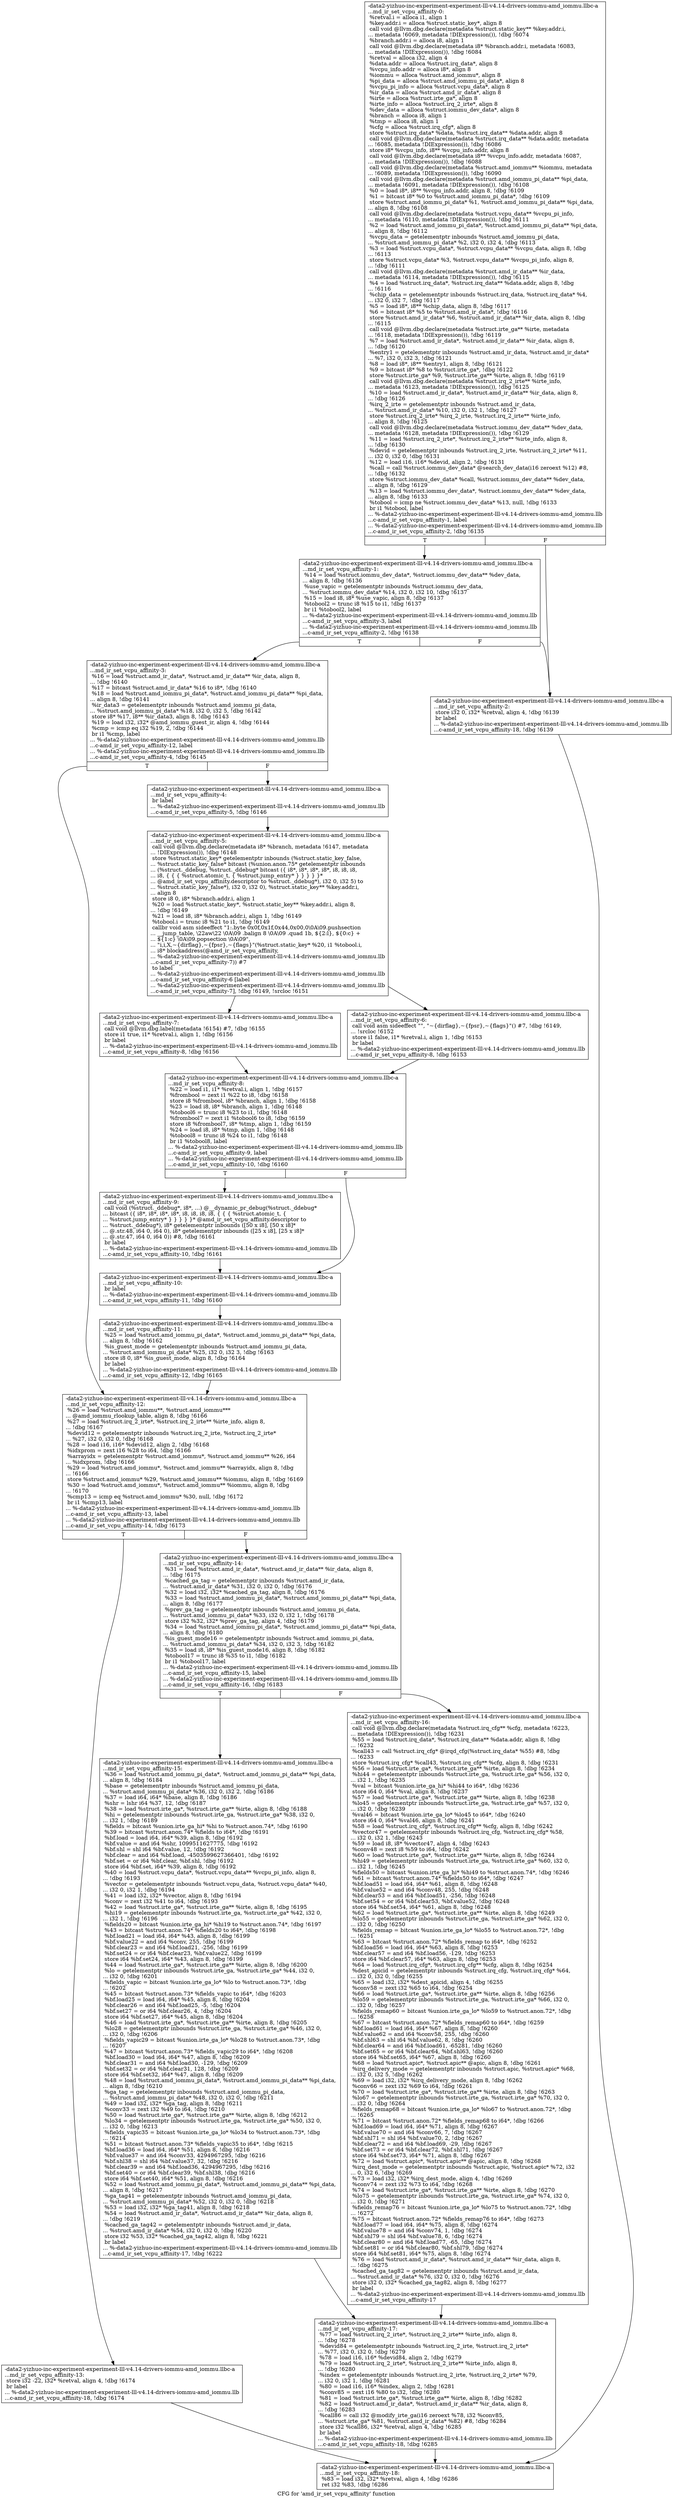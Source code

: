 digraph "CFG for 'amd_ir_set_vcpu_affinity' function" {
	label="CFG for 'amd_ir_set_vcpu_affinity' function";

	Node0x561b94a15e20 [shape=record,label="{-data2-yizhuo-inc-experiment-experiment-lll-v4.14-drivers-iommu-amd_iommu.llbc-a\l...md_ir_set_vcpu_affinity-0:\l  %retval.i = alloca i1, align 1\l  %key.addr.i = alloca %struct.static_key*, align 8\l  call void @llvm.dbg.declare(metadata %struct.static_key** %key.addr.i,\l... metadata !6069, metadata !DIExpression()), !dbg !6074\l  %branch.addr.i = alloca i8, align 1\l  call void @llvm.dbg.declare(metadata i8* %branch.addr.i, metadata !6083,\l... metadata !DIExpression()), !dbg !6084\l  %retval = alloca i32, align 4\l  %data.addr = alloca %struct.irq_data*, align 8\l  %vcpu_info.addr = alloca i8*, align 8\l  %iommu = alloca %struct.amd_iommu*, align 8\l  %pi_data = alloca %struct.amd_iommu_pi_data*, align 8\l  %vcpu_pi_info = alloca %struct.vcpu_data*, align 8\l  %ir_data = alloca %struct.amd_ir_data*, align 8\l  %irte = alloca %struct.irte_ga*, align 8\l  %irte_info = alloca %struct.irq_2_irte*, align 8\l  %dev_data = alloca %struct.iommu_dev_data*, align 8\l  %branch = alloca i8, align 1\l  %tmp = alloca i8, align 1\l  %cfg = alloca %struct.irq_cfg*, align 8\l  store %struct.irq_data* %data, %struct.irq_data** %data.addr, align 8\l  call void @llvm.dbg.declare(metadata %struct.irq_data** %data.addr, metadata\l... !6085, metadata !DIExpression()), !dbg !6086\l  store i8* %vcpu_info, i8** %vcpu_info.addr, align 8\l  call void @llvm.dbg.declare(metadata i8** %vcpu_info.addr, metadata !6087,\l... metadata !DIExpression()), !dbg !6088\l  call void @llvm.dbg.declare(metadata %struct.amd_iommu** %iommu, metadata\l... !6089, metadata !DIExpression()), !dbg !6090\l  call void @llvm.dbg.declare(metadata %struct.amd_iommu_pi_data** %pi_data,\l... metadata !6091, metadata !DIExpression()), !dbg !6108\l  %0 = load i8*, i8** %vcpu_info.addr, align 8, !dbg !6109\l  %1 = bitcast i8* %0 to %struct.amd_iommu_pi_data*, !dbg !6109\l  store %struct.amd_iommu_pi_data* %1, %struct.amd_iommu_pi_data** %pi_data,\l... align 8, !dbg !6108\l  call void @llvm.dbg.declare(metadata %struct.vcpu_data** %vcpu_pi_info,\l... metadata !6110, metadata !DIExpression()), !dbg !6111\l  %2 = load %struct.amd_iommu_pi_data*, %struct.amd_iommu_pi_data** %pi_data,\l... align 8, !dbg !6112\l  %vcpu_data = getelementptr inbounds %struct.amd_iommu_pi_data,\l... %struct.amd_iommu_pi_data* %2, i32 0, i32 4, !dbg !6113\l  %3 = load %struct.vcpu_data*, %struct.vcpu_data** %vcpu_data, align 8, !dbg\l... !6113\l  store %struct.vcpu_data* %3, %struct.vcpu_data** %vcpu_pi_info, align 8,\l... !dbg !6111\l  call void @llvm.dbg.declare(metadata %struct.amd_ir_data** %ir_data,\l... metadata !6114, metadata !DIExpression()), !dbg !6115\l  %4 = load %struct.irq_data*, %struct.irq_data** %data.addr, align 8, !dbg\l... !6116\l  %chip_data = getelementptr inbounds %struct.irq_data, %struct.irq_data* %4,\l... i32 0, i32 7, !dbg !6117\l  %5 = load i8*, i8** %chip_data, align 8, !dbg !6117\l  %6 = bitcast i8* %5 to %struct.amd_ir_data*, !dbg !6116\l  store %struct.amd_ir_data* %6, %struct.amd_ir_data** %ir_data, align 8, !dbg\l... !6115\l  call void @llvm.dbg.declare(metadata %struct.irte_ga** %irte, metadata\l... !6118, metadata !DIExpression()), !dbg !6119\l  %7 = load %struct.amd_ir_data*, %struct.amd_ir_data** %ir_data, align 8,\l... !dbg !6120\l  %entry1 = getelementptr inbounds %struct.amd_ir_data, %struct.amd_ir_data*\l... %7, i32 0, i32 3, !dbg !6121\l  %8 = load i8*, i8** %entry1, align 8, !dbg !6121\l  %9 = bitcast i8* %8 to %struct.irte_ga*, !dbg !6122\l  store %struct.irte_ga* %9, %struct.irte_ga** %irte, align 8, !dbg !6119\l  call void @llvm.dbg.declare(metadata %struct.irq_2_irte** %irte_info,\l... metadata !6123, metadata !DIExpression()), !dbg !6125\l  %10 = load %struct.amd_ir_data*, %struct.amd_ir_data** %ir_data, align 8,\l... !dbg !6126\l  %irq_2_irte = getelementptr inbounds %struct.amd_ir_data,\l... %struct.amd_ir_data* %10, i32 0, i32 1, !dbg !6127\l  store %struct.irq_2_irte* %irq_2_irte, %struct.irq_2_irte** %irte_info,\l... align 8, !dbg !6125\l  call void @llvm.dbg.declare(metadata %struct.iommu_dev_data** %dev_data,\l... metadata !6128, metadata !DIExpression()), !dbg !6129\l  %11 = load %struct.irq_2_irte*, %struct.irq_2_irte** %irte_info, align 8,\l... !dbg !6130\l  %devid = getelementptr inbounds %struct.irq_2_irte, %struct.irq_2_irte* %11,\l... i32 0, i32 0, !dbg !6131\l  %12 = load i16, i16* %devid, align 2, !dbg !6131\l  %call = call %struct.iommu_dev_data* @search_dev_data(i16 zeroext %12) #8,\l... !dbg !6132\l  store %struct.iommu_dev_data* %call, %struct.iommu_dev_data** %dev_data,\l... align 8, !dbg !6129\l  %13 = load %struct.iommu_dev_data*, %struct.iommu_dev_data** %dev_data,\l... align 8, !dbg !6133\l  %tobool = icmp ne %struct.iommu_dev_data* %13, null, !dbg !6133\l  br i1 %tobool, label\l... %-data2-yizhuo-inc-experiment-experiment-lll-v4.14-drivers-iommu-amd_iommu.llb\l...c-amd_ir_set_vcpu_affinity-1, label\l... %-data2-yizhuo-inc-experiment-experiment-lll-v4.14-drivers-iommu-amd_iommu.llb\l...c-amd_ir_set_vcpu_affinity-2, !dbg !6135\l|{<s0>T|<s1>F}}"];
	Node0x561b94a15e20:s0 -> Node0x561b94a17150;
	Node0x561b94a15e20:s1 -> Node0x561b94a171a0;
	Node0x561b94a17150 [shape=record,label="{-data2-yizhuo-inc-experiment-experiment-lll-v4.14-drivers-iommu-amd_iommu.llbc-a\l...md_ir_set_vcpu_affinity-1: \l  %14 = load %struct.iommu_dev_data*, %struct.iommu_dev_data** %dev_data,\l... align 8, !dbg !6136\l  %use_vapic = getelementptr inbounds %struct.iommu_dev_data,\l... %struct.iommu_dev_data* %14, i32 0, i32 10, !dbg !6137\l  %15 = load i8, i8* %use_vapic, align 8, !dbg !6137\l  %tobool2 = trunc i8 %15 to i1, !dbg !6137\l  br i1 %tobool2, label\l... %-data2-yizhuo-inc-experiment-experiment-lll-v4.14-drivers-iommu-amd_iommu.llb\l...c-amd_ir_set_vcpu_affinity-3, label\l... %-data2-yizhuo-inc-experiment-experiment-lll-v4.14-drivers-iommu-amd_iommu.llb\l...c-amd_ir_set_vcpu_affinity-2, !dbg !6138\l|{<s0>T|<s1>F}}"];
	Node0x561b94a17150:s0 -> Node0x561b94a171f0;
	Node0x561b94a17150:s1 -> Node0x561b94a171a0;
	Node0x561b94a171a0 [shape=record,label="{-data2-yizhuo-inc-experiment-experiment-lll-v4.14-drivers-iommu-amd_iommu.llbc-a\l...md_ir_set_vcpu_affinity-2: \l  store i32 0, i32* %retval, align 4, !dbg !6139\l  br label\l... %-data2-yizhuo-inc-experiment-experiment-lll-v4.14-drivers-iommu-amd_iommu.llb\l...c-amd_ir_set_vcpu_affinity-18, !dbg !6139\l}"];
	Node0x561b94a171a0 -> Node0x561b94a176a0;
	Node0x561b94a171f0 [shape=record,label="{-data2-yizhuo-inc-experiment-experiment-lll-v4.14-drivers-iommu-amd_iommu.llbc-a\l...md_ir_set_vcpu_affinity-3: \l  %16 = load %struct.amd_ir_data*, %struct.amd_ir_data** %ir_data, align 8,\l... !dbg !6140\l  %17 = bitcast %struct.amd_ir_data* %16 to i8*, !dbg !6140\l  %18 = load %struct.amd_iommu_pi_data*, %struct.amd_iommu_pi_data** %pi_data,\l... align 8, !dbg !6141\l  %ir_data3 = getelementptr inbounds %struct.amd_iommu_pi_data,\l... %struct.amd_iommu_pi_data* %18, i32 0, i32 5, !dbg !6142\l  store i8* %17, i8** %ir_data3, align 8, !dbg !6143\l  %19 = load i32, i32* @amd_iommu_guest_ir, align 4, !dbg !6144\l  %cmp = icmp eq i32 %19, 2, !dbg !6144\l  br i1 %cmp, label\l... %-data2-yizhuo-inc-experiment-experiment-lll-v4.14-drivers-iommu-amd_iommu.llb\l...c-amd_ir_set_vcpu_affinity-12, label\l... %-data2-yizhuo-inc-experiment-experiment-lll-v4.14-drivers-iommu-amd_iommu.llb\l...c-amd_ir_set_vcpu_affinity-4, !dbg !6145\l|{<s0>T|<s1>F}}"];
	Node0x561b94a171f0:s0 -> Node0x561b94a174c0;
	Node0x561b94a171f0:s1 -> Node0x561b94a17240;
	Node0x561b94a17240 [shape=record,label="{-data2-yizhuo-inc-experiment-experiment-lll-v4.14-drivers-iommu-amd_iommu.llbc-a\l...md_ir_set_vcpu_affinity-4: \l  br label\l... %-data2-yizhuo-inc-experiment-experiment-lll-v4.14-drivers-iommu-amd_iommu.llb\l...c-amd_ir_set_vcpu_affinity-5, !dbg !6146\l}"];
	Node0x561b94a17240 -> Node0x561b94a17290;
	Node0x561b94a17290 [shape=record,label="{-data2-yizhuo-inc-experiment-experiment-lll-v4.14-drivers-iommu-amd_iommu.llbc-a\l...md_ir_set_vcpu_affinity-5: \l  call void @llvm.dbg.declare(metadata i8* %branch, metadata !6147, metadata\l... !DIExpression()), !dbg !6148\l  store %struct.static_key* getelementptr inbounds (%struct.static_key_false,\l... %struct.static_key_false* bitcast (%union.anon.75* getelementptr inbounds\l... (%struct._ddebug, %struct._ddebug* bitcast (\{ i8*, i8*, i8*, i8*, i8, i8, i8,\l... i8, \{ \{ \{ %struct.atomic_t, \{ %struct.jump_entry* \} \} \} \} \}*\l... @amd_ir_set_vcpu_affinity.descriptor to %struct._ddebug*), i32 0, i32 5) to\l... %struct.static_key_false*), i32 0, i32 0), %struct.static_key** %key.addr.i,\l... align 8\l  store i8 0, i8* %branch.addr.i, align 1\l  %20 = load %struct.static_key*, %struct.static_key** %key.addr.i, align 8,\l... !dbg !6149\l  %21 = load i8, i8* %branch.addr.i, align 1, !dbg !6149\l  %tobool.i = trunc i8 %21 to i1, !dbg !6149\l  callbr void asm sideeffect \"1:.byte 0x0f,0x1f,0x44,0x00,0\\0A\\09.pushsection\l... __jump_table,  \\22aw\\22 \\0A\\09 .balign 8 \\0A\\09 .quad 1b, $\{2:l\}, $\{0:c\} +\l... $\{1:c\} \\0A\\09.popsection \\0A\\09\",\l... \"i,i,X,~\{dirflag\},~\{fpsr\},~\{flags\}\"(%struct.static_key* %20, i1 %tobool.i,\l... i8* blockaddress(@amd_ir_set_vcpu_affinity,\l... %-data2-yizhuo-inc-experiment-experiment-lll-v4.14-drivers-iommu-amd_iommu.llb\l...c-amd_ir_set_vcpu_affinity-7)) #7\l          to label\l... %-data2-yizhuo-inc-experiment-experiment-lll-v4.14-drivers-iommu-amd_iommu.llb\l...c-amd_ir_set_vcpu_affinity-6 [label\l... %-data2-yizhuo-inc-experiment-experiment-lll-v4.14-drivers-iommu-amd_iommu.llb\l...c-amd_ir_set_vcpu_affinity-7], !dbg !6149, !srcloc !6151\l}"];
	Node0x561b94a17290 -> Node0x561b94a172e0;
	Node0x561b94a17290 -> Node0x561b94a17330;
	Node0x561b94a172e0 [shape=record,label="{-data2-yizhuo-inc-experiment-experiment-lll-v4.14-drivers-iommu-amd_iommu.llbc-a\l...md_ir_set_vcpu_affinity-6: \l  call void asm sideeffect \"\", \"~\{dirflag\},~\{fpsr\},~\{flags\}\"() #7, !dbg !6149,\l... !srcloc !6152\l  store i1 false, i1* %retval.i, align 1, !dbg !6153\l  br label\l... %-data2-yizhuo-inc-experiment-experiment-lll-v4.14-drivers-iommu-amd_iommu.llb\l...c-amd_ir_set_vcpu_affinity-8, !dbg !6153\l}"];
	Node0x561b94a172e0 -> Node0x561b94a17380;
	Node0x561b94a17330 [shape=record,label="{-data2-yizhuo-inc-experiment-experiment-lll-v4.14-drivers-iommu-amd_iommu.llbc-a\l...md_ir_set_vcpu_affinity-7: \l  call void @llvm.dbg.label(metadata !6154) #7, !dbg !6155\l  store i1 true, i1* %retval.i, align 1, !dbg !6156\l  br label\l... %-data2-yizhuo-inc-experiment-experiment-lll-v4.14-drivers-iommu-amd_iommu.llb\l...c-amd_ir_set_vcpu_affinity-8, !dbg !6156\l}"];
	Node0x561b94a17330 -> Node0x561b94a17380;
	Node0x561b94a17380 [shape=record,label="{-data2-yizhuo-inc-experiment-experiment-lll-v4.14-drivers-iommu-amd_iommu.llbc-a\l...md_ir_set_vcpu_affinity-8: \l  %22 = load i1, i1* %retval.i, align 1, !dbg !6157\l  %frombool = zext i1 %22 to i8, !dbg !6158\l  store i8 %frombool, i8* %branch, align 1, !dbg !6158\l  %23 = load i8, i8* %branch, align 1, !dbg !6148\l  %tobool6 = trunc i8 %23 to i1, !dbg !6148\l  %frombool7 = zext i1 %tobool6 to i8, !dbg !6159\l  store i8 %frombool7, i8* %tmp, align 1, !dbg !6159\l  %24 = load i8, i8* %tmp, align 1, !dbg !6148\l  %tobool8 = trunc i8 %24 to i1, !dbg !6148\l  br i1 %tobool8, label\l... %-data2-yizhuo-inc-experiment-experiment-lll-v4.14-drivers-iommu-amd_iommu.llb\l...c-amd_ir_set_vcpu_affinity-9, label\l... %-data2-yizhuo-inc-experiment-experiment-lll-v4.14-drivers-iommu-amd_iommu.llb\l...c-amd_ir_set_vcpu_affinity-10, !dbg !6160\l|{<s0>T|<s1>F}}"];
	Node0x561b94a17380:s0 -> Node0x561b94a173d0;
	Node0x561b94a17380:s1 -> Node0x561b94a17420;
	Node0x561b94a173d0 [shape=record,label="{-data2-yizhuo-inc-experiment-experiment-lll-v4.14-drivers-iommu-amd_iommu.llbc-a\l...md_ir_set_vcpu_affinity-9: \l  call void (%struct._ddebug*, i8*, ...) @__dynamic_pr_debug(%struct._ddebug*\l... bitcast (\{ i8*, i8*, i8*, i8*, i8, i8, i8, i8, \{ \{ \{ %struct.atomic_t, \{\l... %struct.jump_entry* \} \} \} \} \}* @amd_ir_set_vcpu_affinity.descriptor to\l... %struct._ddebug*), i8* getelementptr inbounds ([50 x i8], [50 x i8]*\l... @.str.48, i64 0, i64 0), i8* getelementptr inbounds ([25 x i8], [25 x i8]*\l... @.str.47, i64 0, i64 0)) #8, !dbg !6161\l  br label\l... %-data2-yizhuo-inc-experiment-experiment-lll-v4.14-drivers-iommu-amd_iommu.llb\l...c-amd_ir_set_vcpu_affinity-10, !dbg !6161\l}"];
	Node0x561b94a173d0 -> Node0x561b94a17420;
	Node0x561b94a17420 [shape=record,label="{-data2-yizhuo-inc-experiment-experiment-lll-v4.14-drivers-iommu-amd_iommu.llbc-a\l...md_ir_set_vcpu_affinity-10: \l  br label\l... %-data2-yizhuo-inc-experiment-experiment-lll-v4.14-drivers-iommu-amd_iommu.llb\l...c-amd_ir_set_vcpu_affinity-11, !dbg !6160\l}"];
	Node0x561b94a17420 -> Node0x561b94a17470;
	Node0x561b94a17470 [shape=record,label="{-data2-yizhuo-inc-experiment-experiment-lll-v4.14-drivers-iommu-amd_iommu.llbc-a\l...md_ir_set_vcpu_affinity-11: \l  %25 = load %struct.amd_iommu_pi_data*, %struct.amd_iommu_pi_data** %pi_data,\l... align 8, !dbg !6162\l  %is_guest_mode = getelementptr inbounds %struct.amd_iommu_pi_data,\l... %struct.amd_iommu_pi_data* %25, i32 0, i32 3, !dbg !6163\l  store i8 0, i8* %is_guest_mode, align 8, !dbg !6164\l  br label\l... %-data2-yizhuo-inc-experiment-experiment-lll-v4.14-drivers-iommu-amd_iommu.llb\l...c-amd_ir_set_vcpu_affinity-12, !dbg !6165\l}"];
	Node0x561b94a17470 -> Node0x561b94a174c0;
	Node0x561b94a174c0 [shape=record,label="{-data2-yizhuo-inc-experiment-experiment-lll-v4.14-drivers-iommu-amd_iommu.llbc-a\l...md_ir_set_vcpu_affinity-12: \l  %26 = load %struct.amd_iommu**, %struct.amd_iommu***\l... @amd_iommu_rlookup_table, align 8, !dbg !6166\l  %27 = load %struct.irq_2_irte*, %struct.irq_2_irte** %irte_info, align 8,\l... !dbg !6167\l  %devid12 = getelementptr inbounds %struct.irq_2_irte, %struct.irq_2_irte*\l... %27, i32 0, i32 0, !dbg !6168\l  %28 = load i16, i16* %devid12, align 2, !dbg !6168\l  %idxprom = zext i16 %28 to i64, !dbg !6166\l  %arrayidx = getelementptr %struct.amd_iommu*, %struct.amd_iommu** %26, i64\l... %idxprom, !dbg !6166\l  %29 = load %struct.amd_iommu*, %struct.amd_iommu** %arrayidx, align 8, !dbg\l... !6166\l  store %struct.amd_iommu* %29, %struct.amd_iommu** %iommu, align 8, !dbg !6169\l  %30 = load %struct.amd_iommu*, %struct.amd_iommu** %iommu, align 8, !dbg\l... !6170\l  %cmp13 = icmp eq %struct.amd_iommu* %30, null, !dbg !6172\l  br i1 %cmp13, label\l... %-data2-yizhuo-inc-experiment-experiment-lll-v4.14-drivers-iommu-amd_iommu.llb\l...c-amd_ir_set_vcpu_affinity-13, label\l... %-data2-yizhuo-inc-experiment-experiment-lll-v4.14-drivers-iommu-amd_iommu.llb\l...c-amd_ir_set_vcpu_affinity-14, !dbg !6173\l|{<s0>T|<s1>F}}"];
	Node0x561b94a174c0:s0 -> Node0x561b94a17510;
	Node0x561b94a174c0:s1 -> Node0x561b94a17560;
	Node0x561b94a17510 [shape=record,label="{-data2-yizhuo-inc-experiment-experiment-lll-v4.14-drivers-iommu-amd_iommu.llbc-a\l...md_ir_set_vcpu_affinity-13: \l  store i32 -22, i32* %retval, align 4, !dbg !6174\l  br label\l... %-data2-yizhuo-inc-experiment-experiment-lll-v4.14-drivers-iommu-amd_iommu.llb\l...c-amd_ir_set_vcpu_affinity-18, !dbg !6174\l}"];
	Node0x561b94a17510 -> Node0x561b94a176a0;
	Node0x561b94a17560 [shape=record,label="{-data2-yizhuo-inc-experiment-experiment-lll-v4.14-drivers-iommu-amd_iommu.llbc-a\l...md_ir_set_vcpu_affinity-14: \l  %31 = load %struct.amd_ir_data*, %struct.amd_ir_data** %ir_data, align 8,\l... !dbg !6175\l  %cached_ga_tag = getelementptr inbounds %struct.amd_ir_data,\l... %struct.amd_ir_data* %31, i32 0, i32 0, !dbg !6176\l  %32 = load i32, i32* %cached_ga_tag, align 8, !dbg !6176\l  %33 = load %struct.amd_iommu_pi_data*, %struct.amd_iommu_pi_data** %pi_data,\l... align 8, !dbg !6177\l  %prev_ga_tag = getelementptr inbounds %struct.amd_iommu_pi_data,\l... %struct.amd_iommu_pi_data* %33, i32 0, i32 1, !dbg !6178\l  store i32 %32, i32* %prev_ga_tag, align 4, !dbg !6179\l  %34 = load %struct.amd_iommu_pi_data*, %struct.amd_iommu_pi_data** %pi_data,\l... align 8, !dbg !6180\l  %is_guest_mode16 = getelementptr inbounds %struct.amd_iommu_pi_data,\l... %struct.amd_iommu_pi_data* %34, i32 0, i32 3, !dbg !6182\l  %35 = load i8, i8* %is_guest_mode16, align 8, !dbg !6182\l  %tobool17 = trunc i8 %35 to i1, !dbg !6182\l  br i1 %tobool17, label\l... %-data2-yizhuo-inc-experiment-experiment-lll-v4.14-drivers-iommu-amd_iommu.llb\l...c-amd_ir_set_vcpu_affinity-15, label\l... %-data2-yizhuo-inc-experiment-experiment-lll-v4.14-drivers-iommu-amd_iommu.llb\l...c-amd_ir_set_vcpu_affinity-16, !dbg !6183\l|{<s0>T|<s1>F}}"];
	Node0x561b94a17560:s0 -> Node0x561b94a175b0;
	Node0x561b94a17560:s1 -> Node0x561b94a17600;
	Node0x561b94a175b0 [shape=record,label="{-data2-yizhuo-inc-experiment-experiment-lll-v4.14-drivers-iommu-amd_iommu.llbc-a\l...md_ir_set_vcpu_affinity-15: \l  %36 = load %struct.amd_iommu_pi_data*, %struct.amd_iommu_pi_data** %pi_data,\l... align 8, !dbg !6184\l  %base = getelementptr inbounds %struct.amd_iommu_pi_data,\l... %struct.amd_iommu_pi_data* %36, i32 0, i32 2, !dbg !6186\l  %37 = load i64, i64* %base, align 8, !dbg !6186\l  %shr = lshr i64 %37, 12, !dbg !6187\l  %38 = load %struct.irte_ga*, %struct.irte_ga** %irte, align 8, !dbg !6188\l  %hi = getelementptr inbounds %struct.irte_ga, %struct.irte_ga* %38, i32 0,\l... i32 1, !dbg !6189\l  %fields = bitcast %union.irte_ga_hi* %hi to %struct.anon.74*, !dbg !6190\l  %39 = bitcast %struct.anon.74* %fields to i64*, !dbg !6191\l  %bf.load = load i64, i64* %39, align 8, !dbg !6192\l  %bf.value = and i64 %shr, 1099511627775, !dbg !6192\l  %bf.shl = shl i64 %bf.value, 12, !dbg !6192\l  %bf.clear = and i64 %bf.load, -4503599627366401, !dbg !6192\l  %bf.set = or i64 %bf.clear, %bf.shl, !dbg !6192\l  store i64 %bf.set, i64* %39, align 8, !dbg !6192\l  %40 = load %struct.vcpu_data*, %struct.vcpu_data** %vcpu_pi_info, align 8,\l... !dbg !6193\l  %vector = getelementptr inbounds %struct.vcpu_data, %struct.vcpu_data* %40,\l... i32 0, i32 1, !dbg !6194\l  %41 = load i32, i32* %vector, align 8, !dbg !6194\l  %conv = zext i32 %41 to i64, !dbg !6193\l  %42 = load %struct.irte_ga*, %struct.irte_ga** %irte, align 8, !dbg !6195\l  %hi19 = getelementptr inbounds %struct.irte_ga, %struct.irte_ga* %42, i32 0,\l... i32 1, !dbg !6196\l  %fields20 = bitcast %union.irte_ga_hi* %hi19 to %struct.anon.74*, !dbg !6197\l  %43 = bitcast %struct.anon.74* %fields20 to i64*, !dbg !6198\l  %bf.load21 = load i64, i64* %43, align 8, !dbg !6199\l  %bf.value22 = and i64 %conv, 255, !dbg !6199\l  %bf.clear23 = and i64 %bf.load21, -256, !dbg !6199\l  %bf.set24 = or i64 %bf.clear23, %bf.value22, !dbg !6199\l  store i64 %bf.set24, i64* %43, align 8, !dbg !6199\l  %44 = load %struct.irte_ga*, %struct.irte_ga** %irte, align 8, !dbg !6200\l  %lo = getelementptr inbounds %struct.irte_ga, %struct.irte_ga* %44, i32 0,\l... i32 0, !dbg !6201\l  %fields_vapic = bitcast %union.irte_ga_lo* %lo to %struct.anon.73*, !dbg\l... !6202\l  %45 = bitcast %struct.anon.73* %fields_vapic to i64*, !dbg !6203\l  %bf.load25 = load i64, i64* %45, align 8, !dbg !6204\l  %bf.clear26 = and i64 %bf.load25, -5, !dbg !6204\l  %bf.set27 = or i64 %bf.clear26, 4, !dbg !6204\l  store i64 %bf.set27, i64* %45, align 8, !dbg !6204\l  %46 = load %struct.irte_ga*, %struct.irte_ga** %irte, align 8, !dbg !6205\l  %lo28 = getelementptr inbounds %struct.irte_ga, %struct.irte_ga* %46, i32 0,\l... i32 0, !dbg !6206\l  %fields_vapic29 = bitcast %union.irte_ga_lo* %lo28 to %struct.anon.73*, !dbg\l... !6207\l  %47 = bitcast %struct.anon.73* %fields_vapic29 to i64*, !dbg !6208\l  %bf.load30 = load i64, i64* %47, align 8, !dbg !6209\l  %bf.clear31 = and i64 %bf.load30, -129, !dbg !6209\l  %bf.set32 = or i64 %bf.clear31, 128, !dbg !6209\l  store i64 %bf.set32, i64* %47, align 8, !dbg !6209\l  %48 = load %struct.amd_iommu_pi_data*, %struct.amd_iommu_pi_data** %pi_data,\l... align 8, !dbg !6210\l  %ga_tag = getelementptr inbounds %struct.amd_iommu_pi_data,\l... %struct.amd_iommu_pi_data* %48, i32 0, i32 0, !dbg !6211\l  %49 = load i32, i32* %ga_tag, align 8, !dbg !6211\l  %conv33 = zext i32 %49 to i64, !dbg !6210\l  %50 = load %struct.irte_ga*, %struct.irte_ga** %irte, align 8, !dbg !6212\l  %lo34 = getelementptr inbounds %struct.irte_ga, %struct.irte_ga* %50, i32 0,\l... i32 0, !dbg !6213\l  %fields_vapic35 = bitcast %union.irte_ga_lo* %lo34 to %struct.anon.73*, !dbg\l... !6214\l  %51 = bitcast %struct.anon.73* %fields_vapic35 to i64*, !dbg !6215\l  %bf.load36 = load i64, i64* %51, align 8, !dbg !6216\l  %bf.value37 = and i64 %conv33, 4294967295, !dbg !6216\l  %bf.shl38 = shl i64 %bf.value37, 32, !dbg !6216\l  %bf.clear39 = and i64 %bf.load36, 4294967295, !dbg !6216\l  %bf.set40 = or i64 %bf.clear39, %bf.shl38, !dbg !6216\l  store i64 %bf.set40, i64* %51, align 8, !dbg !6216\l  %52 = load %struct.amd_iommu_pi_data*, %struct.amd_iommu_pi_data** %pi_data,\l... align 8, !dbg !6217\l  %ga_tag41 = getelementptr inbounds %struct.amd_iommu_pi_data,\l... %struct.amd_iommu_pi_data* %52, i32 0, i32 0, !dbg !6218\l  %53 = load i32, i32* %ga_tag41, align 8, !dbg !6218\l  %54 = load %struct.amd_ir_data*, %struct.amd_ir_data** %ir_data, align 8,\l... !dbg !6219\l  %cached_ga_tag42 = getelementptr inbounds %struct.amd_ir_data,\l... %struct.amd_ir_data* %54, i32 0, i32 0, !dbg !6220\l  store i32 %53, i32* %cached_ga_tag42, align 8, !dbg !6221\l  br label\l... %-data2-yizhuo-inc-experiment-experiment-lll-v4.14-drivers-iommu-amd_iommu.llb\l...c-amd_ir_set_vcpu_affinity-17, !dbg !6222\l}"];
	Node0x561b94a175b0 -> Node0x561b94a17650;
	Node0x561b94a17600 [shape=record,label="{-data2-yizhuo-inc-experiment-experiment-lll-v4.14-drivers-iommu-amd_iommu.llbc-a\l...md_ir_set_vcpu_affinity-16: \l  call void @llvm.dbg.declare(metadata %struct.irq_cfg** %cfg, metadata !6223,\l... metadata !DIExpression()), !dbg !6231\l  %55 = load %struct.irq_data*, %struct.irq_data** %data.addr, align 8, !dbg\l... !6232\l  %call43 = call %struct.irq_cfg* @irqd_cfg(%struct.irq_data* %55) #8, !dbg\l... !6233\l  store %struct.irq_cfg* %call43, %struct.irq_cfg** %cfg, align 8, !dbg !6231\l  %56 = load %struct.irte_ga*, %struct.irte_ga** %irte, align 8, !dbg !6234\l  %hi44 = getelementptr inbounds %struct.irte_ga, %struct.irte_ga* %56, i32 0,\l... i32 1, !dbg !6235\l  %val = bitcast %union.irte_ga_hi* %hi44 to i64*, !dbg !6236\l  store i64 0, i64* %val, align 8, !dbg !6237\l  %57 = load %struct.irte_ga*, %struct.irte_ga** %irte, align 8, !dbg !6238\l  %lo45 = getelementptr inbounds %struct.irte_ga, %struct.irte_ga* %57, i32 0,\l... i32 0, !dbg !6239\l  %val46 = bitcast %union.irte_ga_lo* %lo45 to i64*, !dbg !6240\l  store i64 0, i64* %val46, align 8, !dbg !6241\l  %58 = load %struct.irq_cfg*, %struct.irq_cfg** %cfg, align 8, !dbg !6242\l  %vector47 = getelementptr inbounds %struct.irq_cfg, %struct.irq_cfg* %58,\l... i32 0, i32 1, !dbg !6243\l  %59 = load i8, i8* %vector47, align 4, !dbg !6243\l  %conv48 = zext i8 %59 to i64, !dbg !6242\l  %60 = load %struct.irte_ga*, %struct.irte_ga** %irte, align 8, !dbg !6244\l  %hi49 = getelementptr inbounds %struct.irte_ga, %struct.irte_ga* %60, i32 0,\l... i32 1, !dbg !6245\l  %fields50 = bitcast %union.irte_ga_hi* %hi49 to %struct.anon.74*, !dbg !6246\l  %61 = bitcast %struct.anon.74* %fields50 to i64*, !dbg !6247\l  %bf.load51 = load i64, i64* %61, align 8, !dbg !6248\l  %bf.value52 = and i64 %conv48, 255, !dbg !6248\l  %bf.clear53 = and i64 %bf.load51, -256, !dbg !6248\l  %bf.set54 = or i64 %bf.clear53, %bf.value52, !dbg !6248\l  store i64 %bf.set54, i64* %61, align 8, !dbg !6248\l  %62 = load %struct.irte_ga*, %struct.irte_ga** %irte, align 8, !dbg !6249\l  %lo55 = getelementptr inbounds %struct.irte_ga, %struct.irte_ga* %62, i32 0,\l... i32 0, !dbg !6250\l  %fields_remap = bitcast %union.irte_ga_lo* %lo55 to %struct.anon.72*, !dbg\l... !6251\l  %63 = bitcast %struct.anon.72* %fields_remap to i64*, !dbg !6252\l  %bf.load56 = load i64, i64* %63, align 8, !dbg !6253\l  %bf.clear57 = and i64 %bf.load56, -129, !dbg !6253\l  store i64 %bf.clear57, i64* %63, align 8, !dbg !6253\l  %64 = load %struct.irq_cfg*, %struct.irq_cfg** %cfg, align 8, !dbg !6254\l  %dest_apicid = getelementptr inbounds %struct.irq_cfg, %struct.irq_cfg* %64,\l... i32 0, i32 0, !dbg !6255\l  %65 = load i32, i32* %dest_apicid, align 4, !dbg !6255\l  %conv58 = zext i32 %65 to i64, !dbg !6254\l  %66 = load %struct.irte_ga*, %struct.irte_ga** %irte, align 8, !dbg !6256\l  %lo59 = getelementptr inbounds %struct.irte_ga, %struct.irte_ga* %66, i32 0,\l... i32 0, !dbg !6257\l  %fields_remap60 = bitcast %union.irte_ga_lo* %lo59 to %struct.anon.72*, !dbg\l... !6258\l  %67 = bitcast %struct.anon.72* %fields_remap60 to i64*, !dbg !6259\l  %bf.load61 = load i64, i64* %67, align 8, !dbg !6260\l  %bf.value62 = and i64 %conv58, 255, !dbg !6260\l  %bf.shl63 = shl i64 %bf.value62, 8, !dbg !6260\l  %bf.clear64 = and i64 %bf.load61, -65281, !dbg !6260\l  %bf.set65 = or i64 %bf.clear64, %bf.shl63, !dbg !6260\l  store i64 %bf.set65, i64* %67, align 8, !dbg !6260\l  %68 = load %struct.apic*, %struct.apic** @apic, align 8, !dbg !6261\l  %irq_delivery_mode = getelementptr inbounds %struct.apic, %struct.apic* %68,\l... i32 0, i32 5, !dbg !6262\l  %69 = load i32, i32* %irq_delivery_mode, align 8, !dbg !6262\l  %conv66 = zext i32 %69 to i64, !dbg !6261\l  %70 = load %struct.irte_ga*, %struct.irte_ga** %irte, align 8, !dbg !6263\l  %lo67 = getelementptr inbounds %struct.irte_ga, %struct.irte_ga* %70, i32 0,\l... i32 0, !dbg !6264\l  %fields_remap68 = bitcast %union.irte_ga_lo* %lo67 to %struct.anon.72*, !dbg\l... !6265\l  %71 = bitcast %struct.anon.72* %fields_remap68 to i64*, !dbg !6266\l  %bf.load69 = load i64, i64* %71, align 8, !dbg !6267\l  %bf.value70 = and i64 %conv66, 7, !dbg !6267\l  %bf.shl71 = shl i64 %bf.value70, 2, !dbg !6267\l  %bf.clear72 = and i64 %bf.load69, -29, !dbg !6267\l  %bf.set73 = or i64 %bf.clear72, %bf.shl71, !dbg !6267\l  store i64 %bf.set73, i64* %71, align 8, !dbg !6267\l  %72 = load %struct.apic*, %struct.apic** @apic, align 8, !dbg !6268\l  %irq_dest_mode = getelementptr inbounds %struct.apic, %struct.apic* %72, i32\l... 0, i32 6, !dbg !6269\l  %73 = load i32, i32* %irq_dest_mode, align 4, !dbg !6269\l  %conv74 = zext i32 %73 to i64, !dbg !6268\l  %74 = load %struct.irte_ga*, %struct.irte_ga** %irte, align 8, !dbg !6270\l  %lo75 = getelementptr inbounds %struct.irte_ga, %struct.irte_ga* %74, i32 0,\l... i32 0, !dbg !6271\l  %fields_remap76 = bitcast %union.irte_ga_lo* %lo75 to %struct.anon.72*, !dbg\l... !6272\l  %75 = bitcast %struct.anon.72* %fields_remap76 to i64*, !dbg !6273\l  %bf.load77 = load i64, i64* %75, align 8, !dbg !6274\l  %bf.value78 = and i64 %conv74, 1, !dbg !6274\l  %bf.shl79 = shl i64 %bf.value78, 6, !dbg !6274\l  %bf.clear80 = and i64 %bf.load77, -65, !dbg !6274\l  %bf.set81 = or i64 %bf.clear80, %bf.shl79, !dbg !6274\l  store i64 %bf.set81, i64* %75, align 8, !dbg !6274\l  %76 = load %struct.amd_ir_data*, %struct.amd_ir_data** %ir_data, align 8,\l... !dbg !6275\l  %cached_ga_tag82 = getelementptr inbounds %struct.amd_ir_data,\l... %struct.amd_ir_data* %76, i32 0, i32 0, !dbg !6276\l  store i32 0, i32* %cached_ga_tag82, align 8, !dbg !6277\l  br label\l... %-data2-yizhuo-inc-experiment-experiment-lll-v4.14-drivers-iommu-amd_iommu.llb\l...c-amd_ir_set_vcpu_affinity-17\l}"];
	Node0x561b94a17600 -> Node0x561b94a17650;
	Node0x561b94a17650 [shape=record,label="{-data2-yizhuo-inc-experiment-experiment-lll-v4.14-drivers-iommu-amd_iommu.llbc-a\l...md_ir_set_vcpu_affinity-17: \l  %77 = load %struct.irq_2_irte*, %struct.irq_2_irte** %irte_info, align 8,\l... !dbg !6278\l  %devid84 = getelementptr inbounds %struct.irq_2_irte, %struct.irq_2_irte*\l... %77, i32 0, i32 0, !dbg !6279\l  %78 = load i16, i16* %devid84, align 2, !dbg !6279\l  %79 = load %struct.irq_2_irte*, %struct.irq_2_irte** %irte_info, align 8,\l... !dbg !6280\l  %index = getelementptr inbounds %struct.irq_2_irte, %struct.irq_2_irte* %79,\l... i32 0, i32 1, !dbg !6281\l  %80 = load i16, i16* %index, align 2, !dbg !6281\l  %conv85 = zext i16 %80 to i32, !dbg !6280\l  %81 = load %struct.irte_ga*, %struct.irte_ga** %irte, align 8, !dbg !6282\l  %82 = load %struct.amd_ir_data*, %struct.amd_ir_data** %ir_data, align 8,\l... !dbg !6283\l  %call86 = call i32 @modify_irte_ga(i16 zeroext %78, i32 %conv85,\l... %struct.irte_ga* %81, %struct.amd_ir_data* %82) #8, !dbg !6284\l  store i32 %call86, i32* %retval, align 4, !dbg !6285\l  br label\l... %-data2-yizhuo-inc-experiment-experiment-lll-v4.14-drivers-iommu-amd_iommu.llb\l...c-amd_ir_set_vcpu_affinity-18, !dbg !6285\l}"];
	Node0x561b94a17650 -> Node0x561b94a176a0;
	Node0x561b94a176a0 [shape=record,label="{-data2-yizhuo-inc-experiment-experiment-lll-v4.14-drivers-iommu-amd_iommu.llbc-a\l...md_ir_set_vcpu_affinity-18: \l  %83 = load i32, i32* %retval, align 4, !dbg !6286\l  ret i32 %83, !dbg !6286\l}"];
}
